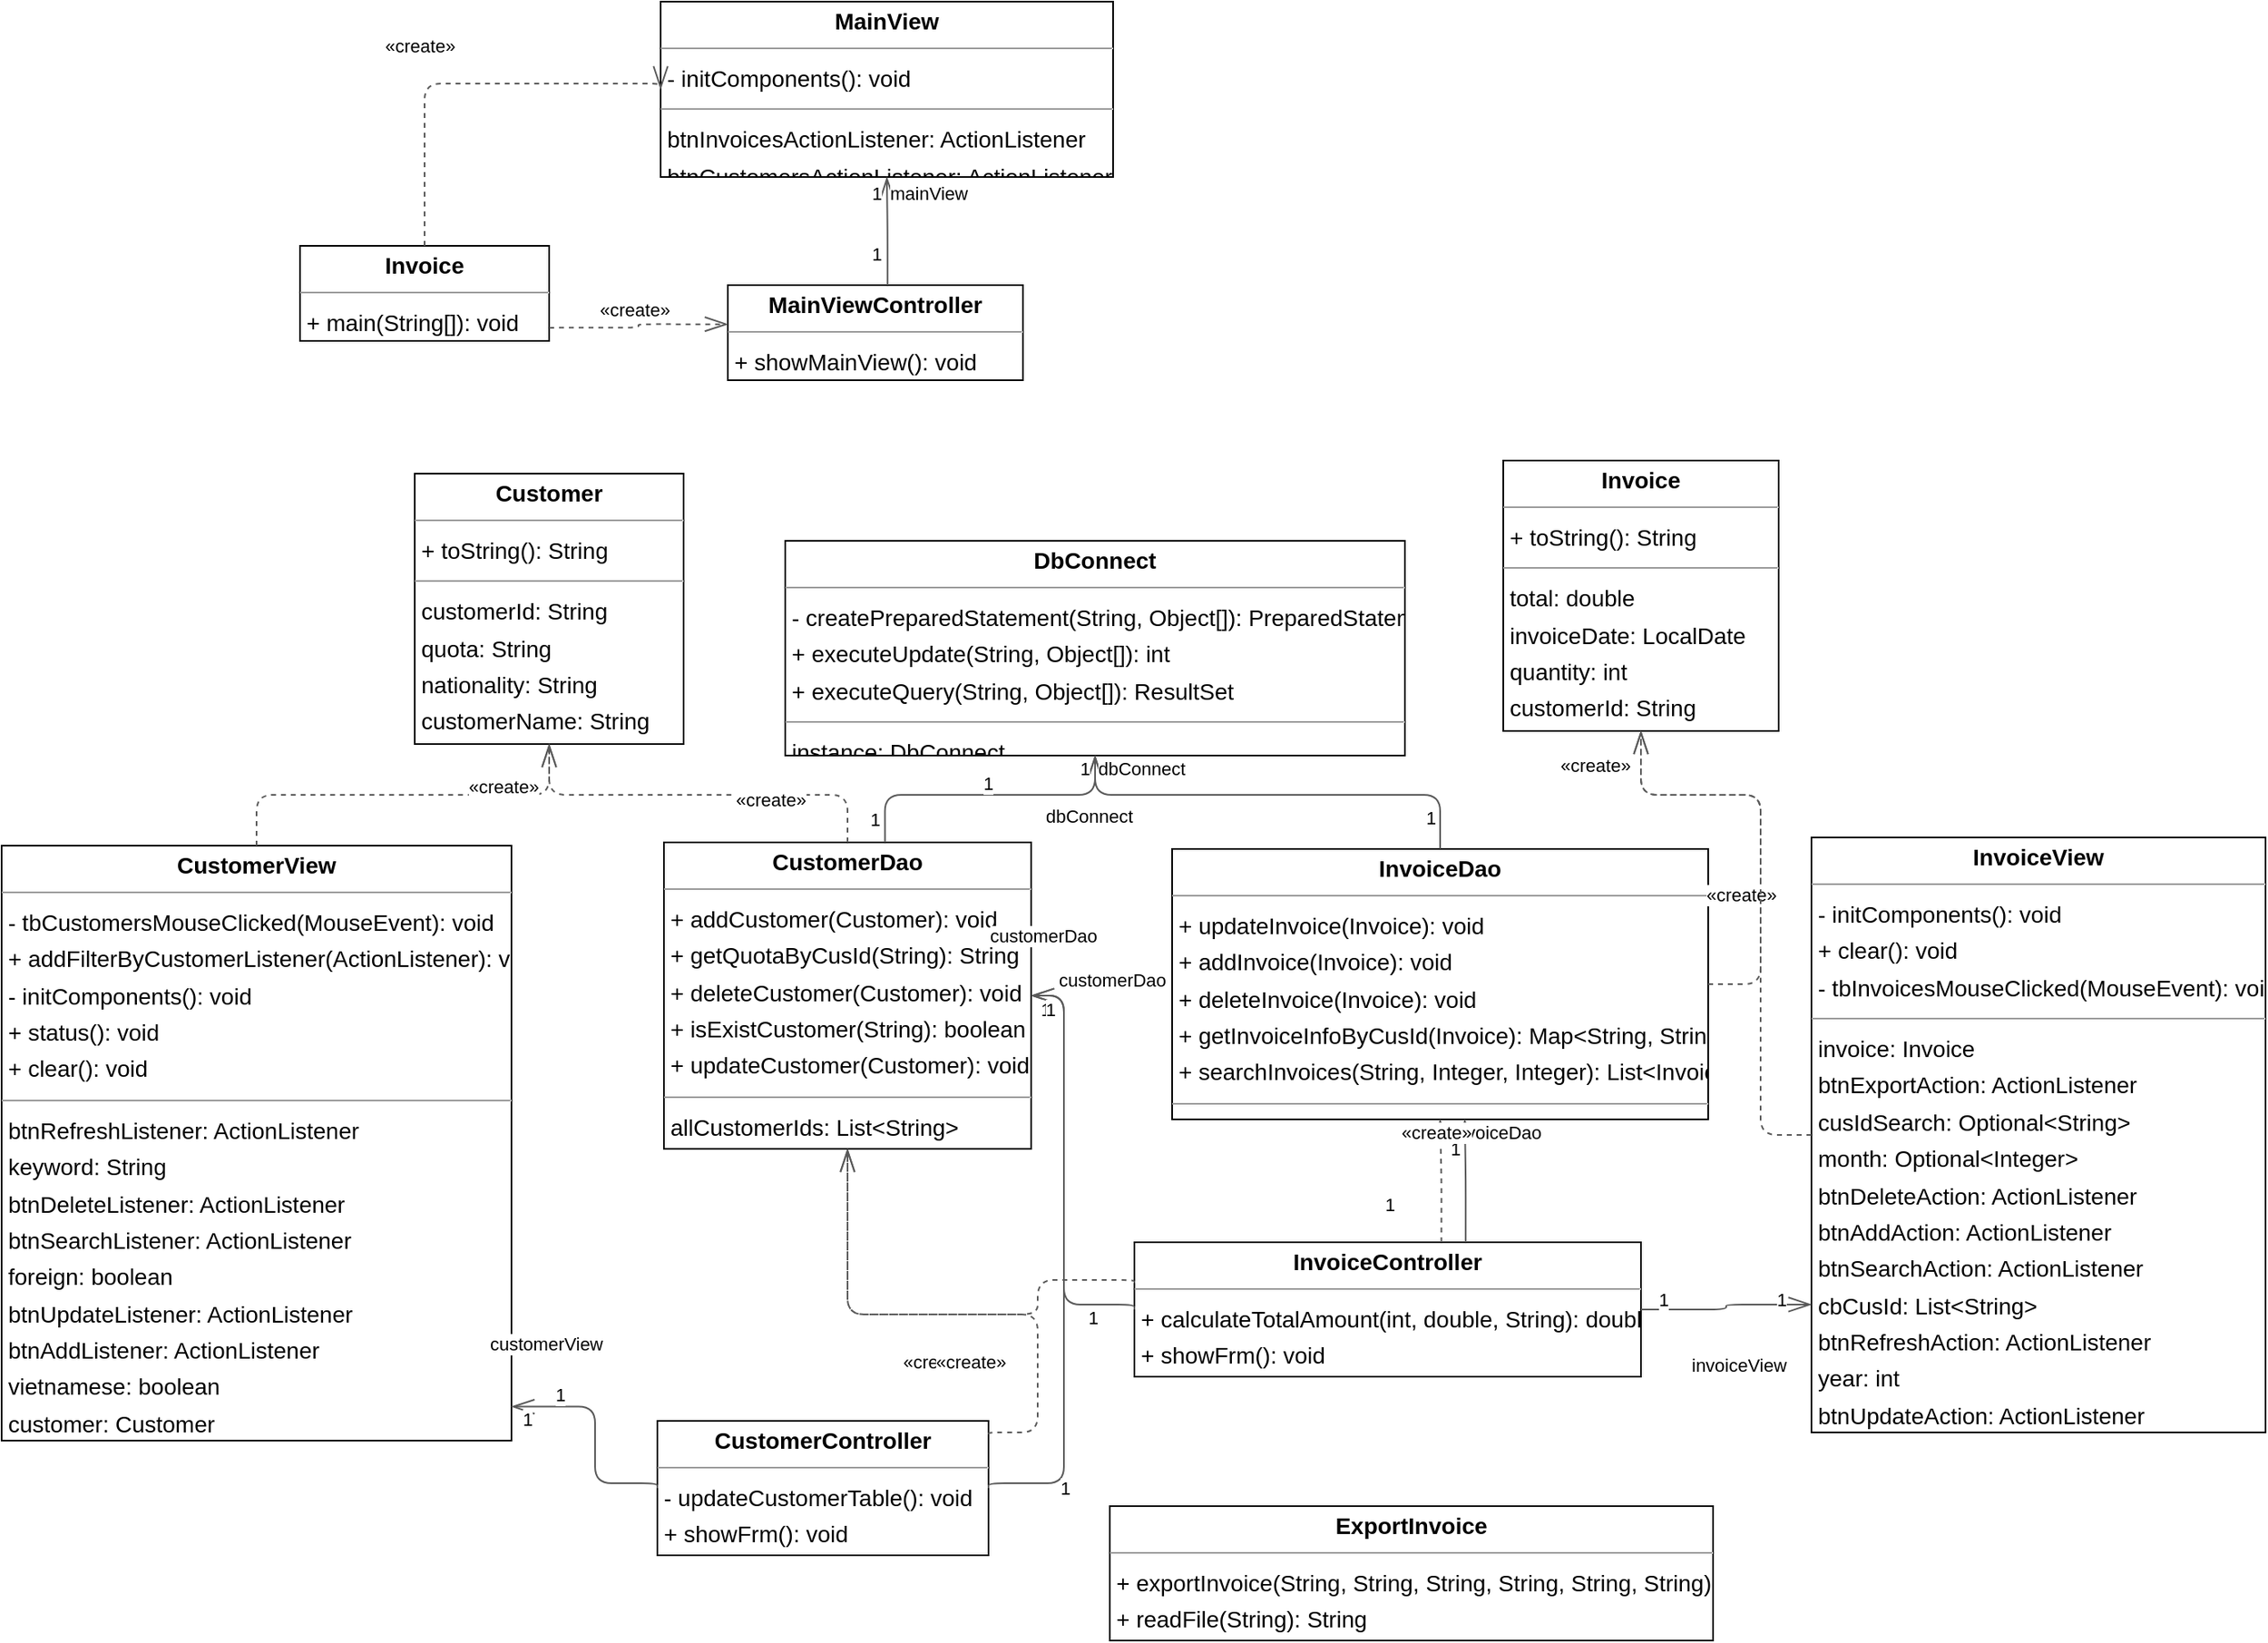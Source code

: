 <mxfile version="24.5.3" type="device" pages="2">
  <diagram name="Trang-1" id="EJ4jkwD5j_Qd8Sf4GzpN">
    <mxGraphModel grid="1" page="1" gridSize="10" guides="1" tooltips="1" connect="1" arrows="1" fold="1" pageScale="1" pageWidth="827" pageHeight="1169" math="0" shadow="0">
      <root>
        <mxCell id="0" />
        <mxCell id="1" parent="0" />
        <mxCell id="aZ6MKQ5KBpP-EvtJQ3uN-1" value="&lt;p style=&quot;margin:0px;margin-top:4px;text-align:center;&quot;&gt;&lt;b&gt;Customer&lt;/b&gt;&lt;/p&gt;&lt;hr size=&quot;1&quot;/&gt;&lt;p style=&quot;margin:0 0 0 4px;line-height:1.6;&quot;&gt;+ toString(): String&lt;/p&gt;&lt;hr size=&quot;1&quot;/&gt;&lt;p style=&quot;margin:0 0 0 4px;line-height:1.6;&quot;&gt; customerId: String&lt;br/&gt; quota: String&lt;br/&gt; nationality: String&lt;br/&gt; customerName: String&lt;br/&gt; customerType: String&lt;/p&gt;" style="verticalAlign=top;align=left;overflow=fill;fontSize=14;fontFamily=Helvetica;html=1;rounded=0;shadow=0;comic=0;labelBackgroundColor=none;strokeWidth=1;" vertex="1" parent="1">
          <mxGeometry x="164" y="273" width="164" height="165" as="geometry" />
        </mxCell>
        <mxCell id="aZ6MKQ5KBpP-EvtJQ3uN-2" value="&lt;p style=&quot;margin:0px;margin-top:4px;text-align:center;&quot;&gt;&lt;b&gt;CustomerController&lt;/b&gt;&lt;/p&gt;&lt;hr size=&quot;1&quot;/&gt;&lt;p style=&quot;margin:0 0 0 4px;line-height:1.6;&quot;&gt;- updateCustomerTable(): void&lt;br/&gt;+ showFrm(): void&lt;/p&gt;" style="verticalAlign=top;align=left;overflow=fill;fontSize=14;fontFamily=Helvetica;html=1;rounded=0;shadow=0;comic=0;labelBackgroundColor=none;strokeWidth=1;" vertex="1" parent="1">
          <mxGeometry x="312" y="851" width="202" height="82" as="geometry" />
        </mxCell>
        <mxCell id="aZ6MKQ5KBpP-EvtJQ3uN-3" value="&lt;p style=&quot;margin:0px;margin-top:4px;text-align:center;&quot;&gt;&lt;b&gt;CustomerDao&lt;/b&gt;&lt;/p&gt;&lt;hr size=&quot;1&quot;/&gt;&lt;p style=&quot;margin:0 0 0 4px;line-height:1.6;&quot;&gt;+ addCustomer(Customer): void&lt;br/&gt;+ getQuotaByCusId(String): String&lt;br/&gt;+ deleteCustomer(Customer): void&lt;br/&gt;+ isExistCustomer(String): boolean&lt;br/&gt;+ updateCustomer(Customer): void&lt;/p&gt;&lt;hr size=&quot;1&quot;/&gt;&lt;p style=&quot;margin:0 0 0 4px;line-height:1.6;&quot;&gt; allCustomerIds: List&amp;lt;String&amp;gt;&lt;br/&gt; allCustomers: List&amp;lt;Customer&amp;gt;&lt;/p&gt;" style="verticalAlign=top;align=left;overflow=fill;fontSize=14;fontFamily=Helvetica;html=1;rounded=0;shadow=0;comic=0;labelBackgroundColor=none;strokeWidth=1;" vertex="1" parent="1">
          <mxGeometry x="316" y="498" width="224" height="187" as="geometry" />
        </mxCell>
        <mxCell id="aZ6MKQ5KBpP-EvtJQ3uN-4" value="&lt;p style=&quot;margin:0px;margin-top:4px;text-align:center;&quot;&gt;&lt;b&gt;CustomerView&lt;/b&gt;&lt;/p&gt;&lt;hr size=&quot;1&quot;/&gt;&lt;p style=&quot;margin:0 0 0 4px;line-height:1.6;&quot;&gt;- tbCustomersMouseClicked(MouseEvent): void&lt;br/&gt;+ addFilterByCustomerListener(ActionListener): void&lt;br/&gt;- initComponents(): void&lt;br/&gt;+ status(): void&lt;br/&gt;+ clear(): void&lt;/p&gt;&lt;hr size=&quot;1&quot;/&gt;&lt;p style=&quot;margin:0 0 0 4px;line-height:1.6;&quot;&gt; btnRefreshListener: ActionListener&lt;br/&gt; keyword: String&lt;br/&gt; btnDeleteListener: ActionListener&lt;br/&gt; btnSearchListener: ActionListener&lt;br/&gt; foreign: boolean&lt;br/&gt; btnUpdateListener: ActionListener&lt;br/&gt; btnAddListener: ActionListener&lt;br/&gt; vietnamese: boolean&lt;br/&gt; customer: Customer&lt;br/&gt; dataToTable: List&amp;lt;Customer&amp;gt;&lt;/p&gt;" style="verticalAlign=top;align=left;overflow=fill;fontSize=14;fontFamily=Helvetica;html=1;rounded=0;shadow=0;comic=0;labelBackgroundColor=none;strokeWidth=1;" vertex="1" parent="1">
          <mxGeometry x="-88" y="500" width="311" height="363" as="geometry" />
        </mxCell>
        <mxCell id="aZ6MKQ5KBpP-EvtJQ3uN-5" value="&lt;p style=&quot;margin:0px;margin-top:4px;text-align:center;&quot;&gt;&lt;b&gt;DbConnect&lt;/b&gt;&lt;/p&gt;&lt;hr size=&quot;1&quot;/&gt;&lt;p style=&quot;margin:0 0 0 4px;line-height:1.6;&quot;&gt;- createPreparedStatement(String, Object[]): PreparedStatement&lt;br/&gt;+ executeUpdate(String, Object[]): int&lt;br/&gt;+ executeQuery(String, Object[]): ResultSet&lt;/p&gt;&lt;hr size=&quot;1&quot;/&gt;&lt;p style=&quot;margin:0 0 0 4px;line-height:1.6;&quot;&gt; instance: DbConnect&lt;/p&gt;" style="verticalAlign=top;align=left;overflow=fill;fontSize=14;fontFamily=Helvetica;html=1;rounded=0;shadow=0;comic=0;labelBackgroundColor=none;strokeWidth=1;" vertex="1" parent="1">
          <mxGeometry x="390" y="314" width="378" height="131" as="geometry" />
        </mxCell>
        <mxCell id="aZ6MKQ5KBpP-EvtJQ3uN-6" value="&lt;p style=&quot;margin:0px;margin-top:4px;text-align:center;&quot;&gt;&lt;b&gt;ExportInvoice&lt;/b&gt;&lt;/p&gt;&lt;hr size=&quot;1&quot;/&gt;&lt;p style=&quot;margin:0 0 0 4px;line-height:1.6;&quot;&gt;+ exportInvoice(String, String, String, String, String, String): void&lt;br/&gt;+ readFile(String): String&lt;/p&gt;" style="verticalAlign=top;align=left;overflow=fill;fontSize=14;fontFamily=Helvetica;html=1;rounded=0;shadow=0;comic=0;labelBackgroundColor=none;strokeWidth=1;" vertex="1" parent="1">
          <mxGeometry x="588" y="903" width="368" height="82" as="geometry" />
        </mxCell>
        <mxCell id="aZ6MKQ5KBpP-EvtJQ3uN-7" value="&lt;p style=&quot;margin:0px;margin-top:4px;text-align:center;&quot;&gt;&lt;b&gt;Invoice&lt;/b&gt;&lt;/p&gt;&lt;hr size=&quot;1&quot;/&gt;&lt;p style=&quot;margin:0 0 0 4px;line-height:1.6;&quot;&gt;+ toString(): String&lt;/p&gt;&lt;hr size=&quot;1&quot;/&gt;&lt;p style=&quot;margin:0 0 0 4px;line-height:1.6;&quot;&gt; total: double&lt;br/&gt; invoiceDate: LocalDate&lt;br/&gt; quantity: int&lt;br/&gt; customerId: String&lt;br/&gt; unitPrice: double&lt;/p&gt;" style="verticalAlign=top;align=left;overflow=fill;fontSize=14;fontFamily=Helvetica;html=1;rounded=0;shadow=0;comic=0;labelBackgroundColor=none;strokeWidth=1;" vertex="1" parent="1">
          <mxGeometry x="828" y="265" width="168" height="165" as="geometry" />
        </mxCell>
        <mxCell id="aZ6MKQ5KBpP-EvtJQ3uN-8" value="&lt;p style=&quot;margin:0px;margin-top:4px;text-align:center;&quot;&gt;&lt;b&gt;Invoice&lt;/b&gt;&lt;/p&gt;&lt;hr size=&quot;1&quot;/&gt;&lt;p style=&quot;margin:0 0 0 4px;line-height:1.6;&quot;&gt;+ main(String[]): void&lt;/p&gt;" style="verticalAlign=top;align=left;overflow=fill;fontSize=14;fontFamily=Helvetica;html=1;rounded=0;shadow=0;comic=0;labelBackgroundColor=none;strokeWidth=1;" vertex="1" parent="1">
          <mxGeometry x="94" y="134" width="152" height="58" as="geometry" />
        </mxCell>
        <mxCell id="aZ6MKQ5KBpP-EvtJQ3uN-9" value="&lt;p style=&quot;margin:0px;margin-top:4px;text-align:center;&quot;&gt;&lt;b&gt;InvoiceController&lt;/b&gt;&lt;/p&gt;&lt;hr size=&quot;1&quot;/&gt;&lt;p style=&quot;margin:0 0 0 4px;line-height:1.6;&quot;&gt;+ calculateTotalAmount(int, double, String): double&lt;br/&gt;+ showFrm(): void&lt;/p&gt;" style="verticalAlign=top;align=left;overflow=fill;fontSize=14;fontFamily=Helvetica;html=1;rounded=0;shadow=0;comic=0;labelBackgroundColor=none;strokeWidth=1;" vertex="1" parent="1">
          <mxGeometry x="603" y="742" width="309" height="82" as="geometry" />
        </mxCell>
        <mxCell id="aZ6MKQ5KBpP-EvtJQ3uN-10" value="&lt;p style=&quot;margin:0px;margin-top:4px;text-align:center;&quot;&gt;&lt;b&gt;InvoiceDao&lt;/b&gt;&lt;/p&gt;&lt;hr size=&quot;1&quot;/&gt;&lt;p style=&quot;margin:0 0 0 4px;line-height:1.6;&quot;&gt;+ updateInvoice(Invoice): void&lt;br/&gt;+ addInvoice(Invoice): void&lt;br/&gt;+ deleteInvoice(Invoice): void&lt;br/&gt;+ getInvoiceInfoByCusId(Invoice): Map&amp;lt;String, String&amp;gt;&lt;br/&gt;+ searchInvoices(String, Integer, Integer): List&amp;lt;Invoice&amp;gt;&lt;/p&gt;&lt;hr size=&quot;1&quot;/&gt;&lt;p style=&quot;margin:0 0 0 4px;line-height:1.6;&quot;&gt; allInvoices: List&amp;lt;Invoice&amp;gt;&lt;/p&gt;" style="verticalAlign=top;align=left;overflow=fill;fontSize=14;fontFamily=Helvetica;html=1;rounded=0;shadow=0;comic=0;labelBackgroundColor=none;strokeWidth=1;" vertex="1" parent="1">
          <mxGeometry x="626" y="502" width="327" height="165" as="geometry" />
        </mxCell>
        <mxCell id="aZ6MKQ5KBpP-EvtJQ3uN-11" value="&lt;p style=&quot;margin:0px;margin-top:4px;text-align:center;&quot;&gt;&lt;b&gt;InvoiceView&lt;/b&gt;&lt;/p&gt;&lt;hr size=&quot;1&quot;/&gt;&lt;p style=&quot;margin:0 0 0 4px;line-height:1.6;&quot;&gt;- initComponents(): void&lt;br/&gt;+ clear(): void&lt;br/&gt;- tbInvoicesMouseClicked(MouseEvent): void&lt;/p&gt;&lt;hr size=&quot;1&quot;/&gt;&lt;p style=&quot;margin:0 0 0 4px;line-height:1.6;&quot;&gt; invoice: Invoice&lt;br/&gt; btnExportAction: ActionListener&lt;br/&gt; cusIdSearch: Optional&amp;lt;String&amp;gt;&lt;br/&gt; month: Optional&amp;lt;Integer&amp;gt;&lt;br/&gt; btnDeleteAction: ActionListener&lt;br/&gt; btnAddAction: ActionListener&lt;br/&gt; btnSearchAction: ActionListener&lt;br/&gt; cbCusId: List&amp;lt;String&amp;gt;&lt;br/&gt; btnRefreshAction: ActionListener&lt;br/&gt; year: int&lt;br/&gt; btnUpdateAction: ActionListener&lt;br/&gt; dataToTable: List&amp;lt;Invoice&amp;gt;&lt;/p&gt;" style="verticalAlign=top;align=left;overflow=fill;fontSize=14;fontFamily=Helvetica;html=1;rounded=0;shadow=0;comic=0;labelBackgroundColor=none;strokeWidth=1;" vertex="1" parent="1">
          <mxGeometry x="1016" y="495" width="277" height="363" as="geometry" />
        </mxCell>
        <mxCell id="aZ6MKQ5KBpP-EvtJQ3uN-12" value="&lt;p style=&quot;margin:0px;margin-top:4px;text-align:center;&quot;&gt;&lt;b&gt;MainView&lt;/b&gt;&lt;/p&gt;&lt;hr size=&quot;1&quot;/&gt;&lt;p style=&quot;margin:0 0 0 4px;line-height:1.6;&quot;&gt;- initComponents(): void&lt;/p&gt;&lt;hr size=&quot;1&quot;/&gt;&lt;p style=&quot;margin:0 0 0 4px;line-height:1.6;&quot;&gt; btnInvoicesActionListener: ActionListener&lt;br/&gt; btnCustomersActionListener: ActionListener&lt;/p&gt;" style="verticalAlign=top;align=left;overflow=fill;fontSize=14;fontFamily=Helvetica;html=1;rounded=0;shadow=0;comic=0;labelBackgroundColor=none;strokeWidth=1;" vertex="1" parent="1">
          <mxGeometry x="314" y="-15" width="276" height="107" as="geometry" />
        </mxCell>
        <mxCell id="aZ6MKQ5KBpP-EvtJQ3uN-13" value="&lt;p style=&quot;margin:0px;margin-top:4px;text-align:center;&quot;&gt;&lt;b&gt;MainViewController&lt;/b&gt;&lt;/p&gt;&lt;hr size=&quot;1&quot;/&gt;&lt;p style=&quot;margin:0 0 0 4px;line-height:1.6;&quot;&gt;+ showMainView(): void&lt;/p&gt;" style="verticalAlign=top;align=left;overflow=fill;fontSize=14;fontFamily=Helvetica;html=1;rounded=0;shadow=0;comic=0;labelBackgroundColor=none;strokeWidth=1;" vertex="1" parent="1">
          <mxGeometry x="355" y="158" width="180" height="58" as="geometry" />
        </mxCell>
        <mxCell id="aZ6MKQ5KBpP-EvtJQ3uN-14" value="" style="html=1;rounded=1;edgeStyle=orthogonalEdgeStyle;dashed=0;startArrow=diamondThinstartSize=12;endArrow=openThin;endSize=12;strokeColor=#595959;exitX=1.000;exitY=0.500;exitDx=0;exitDy=0;entryX=1.000;entryY=0.500;entryDx=0;entryDy=0;" edge="1" parent="1" source="aZ6MKQ5KBpP-EvtJQ3uN-2" target="aZ6MKQ5KBpP-EvtJQ3uN-3">
          <mxGeometry width="50" height="50" relative="1" as="geometry">
            <Array as="points">
              <mxPoint x="560" y="889" />
              <mxPoint x="560" y="592" />
            </Array>
          </mxGeometry>
        </mxCell>
        <mxCell id="aZ6MKQ5KBpP-EvtJQ3uN-15" value="1" style="edgeLabel;resizable=0;html=1;align=left;verticalAlign=top;strokeColor=default;" connectable="0" vertex="1" parent="aZ6MKQ5KBpP-EvtJQ3uN-14">
          <mxGeometry x="556" y="879" as="geometry" />
        </mxCell>
        <mxCell id="aZ6MKQ5KBpP-EvtJQ3uN-16" value="1" style="edgeLabel;resizable=0;html=1;align=left;verticalAlign=top;strokeColor=default;" connectable="0" vertex="1" parent="aZ6MKQ5KBpP-EvtJQ3uN-14">
          <mxGeometry x="544" y="587" as="geometry" />
        </mxCell>
        <mxCell id="aZ6MKQ5KBpP-EvtJQ3uN-17" value="customerDao" style="edgeLabel;resizable=0;html=1;align=left;verticalAlign=top;strokeColor=default;" connectable="0" vertex="1" parent="aZ6MKQ5KBpP-EvtJQ3uN-14">
          <mxGeometry x="513" y="542" as="geometry" />
        </mxCell>
        <mxCell id="aZ6MKQ5KBpP-EvtJQ3uN-18" value="" style="html=1;rounded=1;edgeStyle=orthogonalEdgeStyle;dashed=1;startArrow=none;endArrow=openThin;endSize=12;strokeColor=#595959;exitX=1.000;exitY=0.099;exitDx=0;exitDy=0;entryX=0.500;entryY=1.000;entryDx=0;entryDy=0;" edge="1" parent="1" source="aZ6MKQ5KBpP-EvtJQ3uN-2" target="aZ6MKQ5KBpP-EvtJQ3uN-3">
          <mxGeometry width="50" height="50" relative="1" as="geometry">
            <Array as="points">
              <mxPoint x="544" y="858" />
              <mxPoint x="544" y="786" />
              <mxPoint x="428" y="786" />
            </Array>
          </mxGeometry>
        </mxCell>
        <mxCell id="aZ6MKQ5KBpP-EvtJQ3uN-19" value="«create»" style="edgeLabel;resizable=0;html=1;align=left;verticalAlign=top;strokeColor=default;" connectable="0" vertex="1" parent="aZ6MKQ5KBpP-EvtJQ3uN-18">
          <mxGeometry x="460" y="802" as="geometry" />
        </mxCell>
        <mxCell id="aZ6MKQ5KBpP-EvtJQ3uN-20" value="" style="html=1;rounded=1;edgeStyle=orthogonalEdgeStyle;dashed=0;startArrow=diamondThinstartSize=12;endArrow=openThin;endSize=12;strokeColor=#595959;exitX=0.000;exitY=0.500;exitDx=0;exitDy=0;entryX=1.000;entryY=0.943;entryDx=0;entryDy=0;" edge="1" parent="1" source="aZ6MKQ5KBpP-EvtJQ3uN-2" target="aZ6MKQ5KBpP-EvtJQ3uN-4">
          <mxGeometry width="50" height="50" relative="1" as="geometry">
            <Array as="points">
              <mxPoint x="274" y="889" />
              <mxPoint x="274" y="842" />
            </Array>
          </mxGeometry>
        </mxCell>
        <mxCell id="aZ6MKQ5KBpP-EvtJQ3uN-21" value="1" style="edgeLabel;resizable=0;html=1;align=left;verticalAlign=top;strokeColor=default;" connectable="0" vertex="1" parent="aZ6MKQ5KBpP-EvtJQ3uN-20">
          <mxGeometry x="248" y="822" as="geometry" />
        </mxCell>
        <mxCell id="aZ6MKQ5KBpP-EvtJQ3uN-22" value="1" style="edgeLabel;resizable=0;html=1;align=left;verticalAlign=top;strokeColor=default;" connectable="0" vertex="1" parent="aZ6MKQ5KBpP-EvtJQ3uN-20">
          <mxGeometry x="228" y="837" as="geometry" />
        </mxCell>
        <mxCell id="aZ6MKQ5KBpP-EvtJQ3uN-23" value="customerView" style="edgeLabel;resizable=0;html=1;align=left;verticalAlign=top;strokeColor=default;" connectable="0" vertex="1" parent="aZ6MKQ5KBpP-EvtJQ3uN-20">
          <mxGeometry x="208" y="791" as="geometry" />
        </mxCell>
        <mxCell id="aZ6MKQ5KBpP-EvtJQ3uN-24" value="" style="html=1;rounded=1;edgeStyle=orthogonalEdgeStyle;dashed=1;startArrow=none;endArrow=openThin;endSize=12;strokeColor=#595959;exitX=0.500;exitY=0.000;exitDx=0;exitDy=0;entryX=0.500;entryY=1.000;entryDx=0;entryDy=0;" edge="1" parent="1" source="aZ6MKQ5KBpP-EvtJQ3uN-3" target="aZ6MKQ5KBpP-EvtJQ3uN-1">
          <mxGeometry width="50" height="50" relative="1" as="geometry">
            <Array as="points">
              <mxPoint x="428" y="469" />
              <mxPoint x="246" y="469" />
            </Array>
          </mxGeometry>
        </mxCell>
        <mxCell id="aZ6MKQ5KBpP-EvtJQ3uN-25" value="«create»" style="edgeLabel;resizable=0;html=1;align=left;verticalAlign=top;strokeColor=default;" connectable="0" vertex="1" parent="aZ6MKQ5KBpP-EvtJQ3uN-24">
          <mxGeometry x="358" y="459" as="geometry" />
        </mxCell>
        <mxCell id="aZ6MKQ5KBpP-EvtJQ3uN-26" value="" style="html=1;rounded=1;edgeStyle=orthogonalEdgeStyle;dashed=0;startArrow=diamondThinstartSize=12;endArrow=openThin;endSize=12;strokeColor=#595959;exitX=0.602;exitY=0.000;exitDx=0;exitDy=0;entryX=0.500;entryY=1.000;entryDx=0;entryDy=0;" edge="1" parent="1" source="aZ6MKQ5KBpP-EvtJQ3uN-3" target="aZ6MKQ5KBpP-EvtJQ3uN-5">
          <mxGeometry width="50" height="50" relative="1" as="geometry">
            <Array as="points">
              <mxPoint x="451" y="469" />
              <mxPoint x="579" y="469" />
            </Array>
          </mxGeometry>
        </mxCell>
        <mxCell id="aZ6MKQ5KBpP-EvtJQ3uN-27" value="1" style="edgeLabel;resizable=0;html=1;align=left;verticalAlign=top;strokeColor=default;" connectable="0" vertex="1" parent="aZ6MKQ5KBpP-EvtJQ3uN-26">
          <mxGeometry x="440" y="471" as="geometry" />
        </mxCell>
        <mxCell id="aZ6MKQ5KBpP-EvtJQ3uN-28" value="1" style="edgeLabel;resizable=0;html=1;align=left;verticalAlign=top;strokeColor=default;" connectable="0" vertex="1" parent="aZ6MKQ5KBpP-EvtJQ3uN-26">
          <mxGeometry x="509" y="449" as="geometry" />
        </mxCell>
        <mxCell id="aZ6MKQ5KBpP-EvtJQ3uN-29" value="dbConnect" style="edgeLabel;resizable=0;html=1;align=left;verticalAlign=top;strokeColor=default;" connectable="0" vertex="1" parent="aZ6MKQ5KBpP-EvtJQ3uN-26">
          <mxGeometry x="547" y="469" as="geometry" />
        </mxCell>
        <mxCell id="aZ6MKQ5KBpP-EvtJQ3uN-30" value="" style="html=1;rounded=1;edgeStyle=orthogonalEdgeStyle;dashed=1;startArrow=none;endArrow=openThin;endSize=12;strokeColor=#595959;exitX=0.500;exitY=0.000;exitDx=0;exitDy=0;entryX=0.500;entryY=1.000;entryDx=0;entryDy=0;" edge="1" parent="1" source="aZ6MKQ5KBpP-EvtJQ3uN-4" target="aZ6MKQ5KBpP-EvtJQ3uN-1">
          <mxGeometry width="50" height="50" relative="1" as="geometry">
            <Array as="points">
              <mxPoint x="67" y="469" />
              <mxPoint x="246" y="469" />
            </Array>
          </mxGeometry>
        </mxCell>
        <mxCell id="aZ6MKQ5KBpP-EvtJQ3uN-31" value="«create»" style="edgeLabel;resizable=0;html=1;align=left;verticalAlign=top;strokeColor=default;" connectable="0" vertex="1" parent="aZ6MKQ5KBpP-EvtJQ3uN-30">
          <mxGeometry x="195" y="451" as="geometry" />
        </mxCell>
        <mxCell id="aZ6MKQ5KBpP-EvtJQ3uN-32" value="" style="html=1;rounded=1;edgeStyle=orthogonalEdgeStyle;dashed=1;startArrow=none;endArrow=openThin;endSize=12;strokeColor=#595959;exitX=0.500;exitY=0.001;exitDx=0;exitDy=0;entryX=0.000;entryY=0.500;entryDx=0;entryDy=0;" edge="1" parent="1" source="aZ6MKQ5KBpP-EvtJQ3uN-8" target="aZ6MKQ5KBpP-EvtJQ3uN-12">
          <mxGeometry width="50" height="50" relative="1" as="geometry">
            <Array as="points">
              <mxPoint x="170" y="35" />
            </Array>
          </mxGeometry>
        </mxCell>
        <mxCell id="aZ6MKQ5KBpP-EvtJQ3uN-33" value="«create»" style="edgeLabel;resizable=0;html=1;align=left;verticalAlign=top;strokeColor=default;" connectable="0" vertex="1" parent="aZ6MKQ5KBpP-EvtJQ3uN-32">
          <mxGeometry x="144" y="-1" as="geometry" />
        </mxCell>
        <mxCell id="aZ6MKQ5KBpP-EvtJQ3uN-34" value="" style="html=1;rounded=1;edgeStyle=orthogonalEdgeStyle;dashed=1;startArrow=none;endArrow=openThin;endSize=12;strokeColor=#595959;exitX=1.000;exitY=0.861;exitDx=0;exitDy=0;entryX=0.000;entryY=0.411;entryDx=0;entryDy=0;" edge="1" parent="1" source="aZ6MKQ5KBpP-EvtJQ3uN-8" target="aZ6MKQ5KBpP-EvtJQ3uN-13">
          <mxGeometry width="50" height="50" relative="1" as="geometry">
            <Array as="points" />
          </mxGeometry>
        </mxCell>
        <mxCell id="aZ6MKQ5KBpP-EvtJQ3uN-35" value="«create»" style="edgeLabel;resizable=0;html=1;align=left;verticalAlign=top;strokeColor=default;" connectable="0" vertex="1" parent="aZ6MKQ5KBpP-EvtJQ3uN-34">
          <mxGeometry x="275" y="160" as="geometry" />
        </mxCell>
        <mxCell id="aZ6MKQ5KBpP-EvtJQ3uN-36" value="" style="html=1;rounded=1;edgeStyle=orthogonalEdgeStyle;dashed=0;startArrow=diamondThinstartSize=12;endArrow=openThin;endSize=12;strokeColor=#595959;exitX=0.000;exitY=0.500;exitDx=0;exitDy=0;entryX=1.000;entryY=0.500;entryDx=0;entryDy=0;" edge="1" parent="1" source="aZ6MKQ5KBpP-EvtJQ3uN-9" target="aZ6MKQ5KBpP-EvtJQ3uN-3">
          <mxGeometry width="50" height="50" relative="1" as="geometry">
            <Array as="points">
              <mxPoint x="560" y="780" />
              <mxPoint x="560" y="592" />
            </Array>
          </mxGeometry>
        </mxCell>
        <mxCell id="aZ6MKQ5KBpP-EvtJQ3uN-37" value="1" style="edgeLabel;resizable=0;html=1;align=left;verticalAlign=top;strokeColor=default;" connectable="0" vertex="1" parent="aZ6MKQ5KBpP-EvtJQ3uN-36">
          <mxGeometry x="573" y="775" as="geometry" />
        </mxCell>
        <mxCell id="aZ6MKQ5KBpP-EvtJQ3uN-38" value="1" style="edgeLabel;resizable=0;html=1;align=left;verticalAlign=top;strokeColor=default;" connectable="0" vertex="1" parent="aZ6MKQ5KBpP-EvtJQ3uN-36">
          <mxGeometry x="547" y="587" as="geometry" />
        </mxCell>
        <mxCell id="aZ6MKQ5KBpP-EvtJQ3uN-39" value="customerDao" style="edgeLabel;resizable=0;html=1;align=left;verticalAlign=top;strokeColor=default;" connectable="0" vertex="1" parent="aZ6MKQ5KBpP-EvtJQ3uN-36">
          <mxGeometry x="555" y="569" as="geometry" />
        </mxCell>
        <mxCell id="aZ6MKQ5KBpP-EvtJQ3uN-40" value="" style="html=1;rounded=1;edgeStyle=orthogonalEdgeStyle;dashed=1;startArrow=none;endArrow=openThin;endSize=12;strokeColor=#595959;exitX=0.000;exitY=0.303;exitDx=0;exitDy=0;entryX=0.500;entryY=1.000;entryDx=0;entryDy=0;" edge="1" parent="1" source="aZ6MKQ5KBpP-EvtJQ3uN-9" target="aZ6MKQ5KBpP-EvtJQ3uN-3">
          <mxGeometry width="50" height="50" relative="1" as="geometry">
            <Array as="points">
              <mxPoint x="544" y="765" />
              <mxPoint x="544" y="786" />
              <mxPoint x="428" y="786" />
            </Array>
          </mxGeometry>
        </mxCell>
        <mxCell id="aZ6MKQ5KBpP-EvtJQ3uN-41" value="«create»" style="edgeLabel;resizable=0;html=1;align=left;verticalAlign=top;strokeColor=default;" connectable="0" vertex="1" parent="aZ6MKQ5KBpP-EvtJQ3uN-40">
          <mxGeometry x="480" y="802" as="geometry" />
        </mxCell>
        <mxCell id="aZ6MKQ5KBpP-EvtJQ3uN-42" value="" style="html=1;rounded=1;edgeStyle=orthogonalEdgeStyle;dashed=0;startArrow=diamondThinstartSize=12;endArrow=openThin;endSize=12;strokeColor=#595959;exitX=0.654;exitY=0.000;exitDx=0;exitDy=0;entryX=0.546;entryY=1.000;entryDx=0;entryDy=0;" edge="1" parent="1" source="aZ6MKQ5KBpP-EvtJQ3uN-9" target="aZ6MKQ5KBpP-EvtJQ3uN-10">
          <mxGeometry width="50" height="50" relative="1" as="geometry">
            <Array as="points" />
          </mxGeometry>
        </mxCell>
        <mxCell id="aZ6MKQ5KBpP-EvtJQ3uN-43" value="1" style="edgeLabel;resizable=0;html=1;align=left;verticalAlign=top;strokeColor=default;" connectable="0" vertex="1" parent="aZ6MKQ5KBpP-EvtJQ3uN-42">
          <mxGeometry x="754" y="706" as="geometry" />
        </mxCell>
        <mxCell id="aZ6MKQ5KBpP-EvtJQ3uN-44" value="1" style="edgeLabel;resizable=0;html=1;align=left;verticalAlign=top;strokeColor=default;" connectable="0" vertex="1" parent="aZ6MKQ5KBpP-EvtJQ3uN-42">
          <mxGeometry x="794" y="672" as="geometry" />
        </mxCell>
        <mxCell id="aZ6MKQ5KBpP-EvtJQ3uN-45" value="invoiceDao" style="edgeLabel;resizable=0;html=1;align=left;verticalAlign=top;strokeColor=default;" connectable="0" vertex="1" parent="aZ6MKQ5KBpP-EvtJQ3uN-42">
          <mxGeometry x="795" y="662" as="geometry" />
        </mxCell>
        <mxCell id="aZ6MKQ5KBpP-EvtJQ3uN-46" value="" style="html=1;rounded=1;edgeStyle=orthogonalEdgeStyle;dashed=1;startArrow=none;endArrow=openThin;endSize=12;strokeColor=#595959;exitX=0.606;exitY=0.000;exitDx=0;exitDy=0;entryX=0.500;entryY=1.000;entryDx=0;entryDy=0;" edge="1" parent="1" source="aZ6MKQ5KBpP-EvtJQ3uN-9" target="aZ6MKQ5KBpP-EvtJQ3uN-10">
          <mxGeometry width="50" height="50" relative="1" as="geometry">
            <Array as="points" />
          </mxGeometry>
        </mxCell>
        <mxCell id="aZ6MKQ5KBpP-EvtJQ3uN-47" value="«create»" style="edgeLabel;resizable=0;html=1;align=left;verticalAlign=top;strokeColor=default;" connectable="0" vertex="1" parent="aZ6MKQ5KBpP-EvtJQ3uN-46">
          <mxGeometry x="764" y="662" as="geometry" />
        </mxCell>
        <mxCell id="aZ6MKQ5KBpP-EvtJQ3uN-48" value="" style="html=1;rounded=1;edgeStyle=orthogonalEdgeStyle;dashed=0;startArrow=diamondThinstartSize=12;endArrow=openThin;endSize=12;strokeColor=#595959;exitX=1.000;exitY=0.500;exitDx=0;exitDy=0;entryX=0.000;entryY=0.785;entryDx=0;entryDy=0;" edge="1" parent="1" source="aZ6MKQ5KBpP-EvtJQ3uN-9" target="aZ6MKQ5KBpP-EvtJQ3uN-11">
          <mxGeometry width="50" height="50" relative="1" as="geometry">
            <Array as="points" />
          </mxGeometry>
        </mxCell>
        <mxCell id="aZ6MKQ5KBpP-EvtJQ3uN-49" value="1" style="edgeLabel;resizable=0;html=1;align=left;verticalAlign=top;strokeColor=default;" connectable="0" vertex="1" parent="aZ6MKQ5KBpP-EvtJQ3uN-48">
          <mxGeometry x="921" y="764" as="geometry" />
        </mxCell>
        <mxCell id="aZ6MKQ5KBpP-EvtJQ3uN-50" value="1" style="edgeLabel;resizable=0;html=1;align=left;verticalAlign=top;strokeColor=default;" connectable="0" vertex="1" parent="aZ6MKQ5KBpP-EvtJQ3uN-48">
          <mxGeometry x="993" y="764" as="geometry" />
        </mxCell>
        <mxCell id="aZ6MKQ5KBpP-EvtJQ3uN-51" value="invoiceView" style="edgeLabel;resizable=0;html=1;align=left;verticalAlign=top;strokeColor=default;" connectable="0" vertex="1" parent="aZ6MKQ5KBpP-EvtJQ3uN-48">
          <mxGeometry x="941" y="804" as="geometry" />
        </mxCell>
        <mxCell id="aZ6MKQ5KBpP-EvtJQ3uN-52" value="" style="html=1;rounded=1;edgeStyle=orthogonalEdgeStyle;dashed=0;startArrow=diamondThinstartSize=12;endArrow=openThin;endSize=12;strokeColor=#595959;exitX=0.500;exitY=0.000;exitDx=0;exitDy=0;entryX=0.500;entryY=1.000;entryDx=0;entryDy=0;" edge="1" parent="1" source="aZ6MKQ5KBpP-EvtJQ3uN-10" target="aZ6MKQ5KBpP-EvtJQ3uN-5">
          <mxGeometry width="50" height="50" relative="1" as="geometry">
            <Array as="points">
              <mxPoint x="790" y="469" />
              <mxPoint x="579" y="469" />
            </Array>
          </mxGeometry>
        </mxCell>
        <mxCell id="aZ6MKQ5KBpP-EvtJQ3uN-53" value="1" style="edgeLabel;resizable=0;html=1;align=left;verticalAlign=top;strokeColor=default;" connectable="0" vertex="1" parent="aZ6MKQ5KBpP-EvtJQ3uN-52">
          <mxGeometry x="779" y="470" as="geometry" />
        </mxCell>
        <mxCell id="aZ6MKQ5KBpP-EvtJQ3uN-54" value="1" style="edgeLabel;resizable=0;html=1;align=left;verticalAlign=top;strokeColor=default;" connectable="0" vertex="1" parent="aZ6MKQ5KBpP-EvtJQ3uN-52">
          <mxGeometry x="568" y="440" as="geometry" />
        </mxCell>
        <mxCell id="aZ6MKQ5KBpP-EvtJQ3uN-55" value="dbConnect" style="edgeLabel;resizable=0;html=1;align=left;verticalAlign=top;strokeColor=default;" connectable="0" vertex="1" parent="aZ6MKQ5KBpP-EvtJQ3uN-52">
          <mxGeometry x="579" y="440" as="geometry" />
        </mxCell>
        <mxCell id="aZ6MKQ5KBpP-EvtJQ3uN-56" value="" style="html=1;rounded=1;edgeStyle=orthogonalEdgeStyle;dashed=1;startArrow=none;endArrow=openThin;endSize=12;strokeColor=#595959;exitX=1.000;exitY=0.500;exitDx=0;exitDy=0;entryX=0.500;entryY=1.000;entryDx=0;entryDy=0;" edge="1" parent="1" source="aZ6MKQ5KBpP-EvtJQ3uN-10" target="aZ6MKQ5KBpP-EvtJQ3uN-7">
          <mxGeometry width="50" height="50" relative="1" as="geometry">
            <Array as="points">
              <mxPoint x="985" y="585" />
              <mxPoint x="985" y="469" />
              <mxPoint x="912" y="469" />
            </Array>
          </mxGeometry>
        </mxCell>
        <mxCell id="aZ6MKQ5KBpP-EvtJQ3uN-57" value="«create»" style="edgeLabel;resizable=0;html=1;align=left;verticalAlign=top;strokeColor=default;" connectable="0" vertex="1" parent="aZ6MKQ5KBpP-EvtJQ3uN-56">
          <mxGeometry x="950" y="517" as="geometry" />
        </mxCell>
        <mxCell id="aZ6MKQ5KBpP-EvtJQ3uN-58" value="" style="html=1;rounded=1;edgeStyle=orthogonalEdgeStyle;dashed=1;startArrow=none;endArrow=openThin;endSize=12;strokeColor=#595959;exitX=0.000;exitY=0.500;exitDx=0;exitDy=0;entryX=0.500;entryY=1.000;entryDx=0;entryDy=0;" edge="1" parent="1" source="aZ6MKQ5KBpP-EvtJQ3uN-11" target="aZ6MKQ5KBpP-EvtJQ3uN-7">
          <mxGeometry width="50" height="50" relative="1" as="geometry">
            <Array as="points">
              <mxPoint x="985" y="676" />
              <mxPoint x="985" y="469" />
              <mxPoint x="912" y="469" />
            </Array>
          </mxGeometry>
        </mxCell>
        <mxCell id="aZ6MKQ5KBpP-EvtJQ3uN-59" value="«create»" style="edgeLabel;resizable=0;html=1;align=left;verticalAlign=top;strokeColor=default;" connectable="0" vertex="1" parent="aZ6MKQ5KBpP-EvtJQ3uN-58">
          <mxGeometry x="861" y="438" as="geometry" />
        </mxCell>
        <mxCell id="aZ6MKQ5KBpP-EvtJQ3uN-60" value="" style="html=1;rounded=1;edgeStyle=orthogonalEdgeStyle;dashed=0;startArrow=diamondThinstartSize=12;endArrow=openThin;endSize=12;strokeColor=#595959;exitX=0.541;exitY=0.001;exitDx=0;exitDy=0;entryX=0.500;entryY=1.000;entryDx=0;entryDy=0;" edge="1" parent="1" source="aZ6MKQ5KBpP-EvtJQ3uN-13" target="aZ6MKQ5KBpP-EvtJQ3uN-12">
          <mxGeometry width="50" height="50" relative="1" as="geometry">
            <Array as="points" />
          </mxGeometry>
        </mxCell>
        <mxCell id="aZ6MKQ5KBpP-EvtJQ3uN-61" value="1" style="edgeLabel;resizable=0;html=1;align=left;verticalAlign=top;strokeColor=default;" connectable="0" vertex="1" parent="aZ6MKQ5KBpP-EvtJQ3uN-60">
          <mxGeometry x="441" y="126" as="geometry" />
        </mxCell>
        <mxCell id="aZ6MKQ5KBpP-EvtJQ3uN-62" value="1" style="edgeLabel;resizable=0;html=1;align=left;verticalAlign=top;strokeColor=default;" connectable="0" vertex="1" parent="aZ6MKQ5KBpP-EvtJQ3uN-60">
          <mxGeometry x="441" y="89" as="geometry" />
        </mxCell>
        <mxCell id="aZ6MKQ5KBpP-EvtJQ3uN-63" value="mainView" style="edgeLabel;resizable=0;html=1;align=left;verticalAlign=top;strokeColor=default;" connectable="0" vertex="1" parent="aZ6MKQ5KBpP-EvtJQ3uN-60">
          <mxGeometry x="452" y="89" as="geometry" />
        </mxCell>
      </root>
    </mxGraphModel>
  </diagram>
  <diagram id="TckK5h7HJJ4FeiPvU9F6" name="Trang-2">
    <mxGraphModel dx="1438" dy="2367" grid="1" gridSize="10" guides="1" tooltips="1" connect="1" arrows="1" fold="1" page="1" pageScale="1" pageWidth="827" pageHeight="1169" math="0" shadow="0">
      <root>
        <mxCell id="0" />
        <mxCell id="1" parent="0" />
        <mxCell id="0h0dYbu8LEbuwc612liC-1" value="&lt;p style=&quot;margin:0px;margin-top:4px;text-align:center;&quot;&gt;&lt;b&gt;Customer&lt;/b&gt;&lt;/p&gt;&lt;hr size=&quot;1&quot;/&gt;&lt;p style=&quot;margin:0 0 0 4px;line-height:1.6;&quot;&gt;+ toString(): String&lt;/p&gt;&lt;hr size=&quot;1&quot;/&gt;&lt;p style=&quot;margin:0 0 0 4px;line-height:1.6;&quot;&gt; customerId: String&lt;br/&gt; quota: String&lt;br/&gt; nationality: String&lt;br/&gt; customerName: String&lt;br/&gt; customerType: String&lt;/p&gt;" style="verticalAlign=top;align=left;overflow=fill;fontSize=14;fontFamily=Helvetica;html=1;rounded=0;shadow=0;comic=0;labelBackgroundColor=none;strokeWidth=1;" parent="1" vertex="1">
          <mxGeometry x="670" y="760" width="166" height="200" as="geometry" />
        </mxCell>
        <mxCell id="0h0dYbu8LEbuwc612liC-2" value="&lt;p style=&quot;margin:0px;margin-top:4px;text-align:center;&quot;&gt;&lt;b&gt;CustomerController&lt;/b&gt;&lt;/p&gt;&lt;hr size=&quot;1&quot;/&gt;&lt;p style=&quot;margin:0 0 0 4px;line-height:1.6;&quot;&gt;- updateCustomerTable(): void&lt;br/&gt;+ showFrm(): void&lt;/p&gt;" style="verticalAlign=top;align=left;overflow=fill;fontSize=14;fontFamily=Helvetica;html=1;rounded=0;shadow=0;comic=0;labelBackgroundColor=none;strokeWidth=1;" parent="1" vertex="1">
          <mxGeometry x="1039" y="730" width="202" height="82" as="geometry" />
        </mxCell>
        <mxCell id="0h0dYbu8LEbuwc612liC-3" value="&lt;p style=&quot;margin:0px;margin-top:4px;text-align:center;&quot;&gt;&lt;b&gt;CustomerDao&lt;/b&gt;&lt;/p&gt;&lt;hr size=&quot;1&quot;/&gt;&lt;p style=&quot;margin:0 0 0 4px;line-height:1.6;&quot;&gt;+ addCustomer(Customer): void&lt;br/&gt;+ getQuotaByCusId(String): String&lt;br/&gt;+ deleteCustomer(Customer): void&lt;br/&gt;+ isExistCustomer(String): boolean&lt;br/&gt;+ updateCustomer(Customer): void&lt;/p&gt;&lt;hr size=&quot;1&quot;/&gt;&lt;p style=&quot;margin:0 0 0 4px;line-height:1.6;&quot;&gt; allCustomerIds: List&amp;lt;String&amp;gt;&lt;br/&gt; allCustomers: List&amp;lt;Customer&amp;gt;&lt;/p&gt;" style="verticalAlign=top;align=left;overflow=fill;fontSize=14;fontFamily=Helvetica;html=1;rounded=0;shadow=0;comic=0;labelBackgroundColor=none;strokeWidth=1;" parent="1" vertex="1">
          <mxGeometry x="160" y="10" width="240" height="220" as="geometry" />
        </mxCell>
        <mxCell id="0h0dYbu8LEbuwc612liC-4" value="&lt;p style=&quot;margin:0px;margin-top:4px;text-align:center;&quot;&gt;&lt;b&gt;CustomerView&lt;/b&gt;&lt;/p&gt;&lt;hr size=&quot;1&quot;/&gt;&lt;p style=&quot;margin:0 0 0 4px;line-height:1.6;&quot;&gt;- tbCustomersMouseClicked(MouseEvent): void&lt;br/&gt;+ addFilterByCustomerListener(ActionListener): void&lt;br/&gt;- initComponents(): void&lt;br/&gt;+ status(): void&lt;br/&gt;+ clear(): void&lt;/p&gt;&lt;hr size=&quot;1&quot;/&gt;&lt;p style=&quot;margin:0 0 0 4px;line-height:1.6;&quot;&gt; btnRefreshListener: ActionListener&lt;br/&gt; keyword: String&lt;br/&gt; btnDeleteListener: ActionListener&lt;br/&gt; btnSearchListener: ActionListener&lt;br/&gt; foreign: boolean&lt;br/&gt; btnUpdateListener: ActionListener&lt;br/&gt; btnAddListener: ActionListener&lt;br/&gt; vietnamese: boolean&lt;br/&gt; customer: Customer&lt;br/&gt; dataToTable: List&amp;lt;Customer&amp;gt;&lt;/p&gt;" style="verticalAlign=top;align=left;overflow=fill;fontSize=14;fontFamily=Helvetica;html=1;rounded=0;shadow=0;comic=0;labelBackgroundColor=none;strokeWidth=1;" parent="1" vertex="1">
          <mxGeometry x="980" y="930" width="340" height="400" as="geometry" />
        </mxCell>
        <mxCell id="0h0dYbu8LEbuwc612liC-5" value="&lt;p style=&quot;margin:0px;margin-top:4px;text-align:center;&quot;&gt;&lt;b&gt;DbConnect&lt;/b&gt;&lt;/p&gt;&lt;hr size=&quot;1&quot;/&gt;&lt;p style=&quot;margin:0 0 0 4px;line-height:1.6;&quot;&gt;- createPreparedStatement(String, Object[]): PreparedStatement&lt;br/&gt;+ executeUpdate(String, Object[]): int&lt;br/&gt;+ executeQuery(String, Object[]): ResultSet&lt;/p&gt;&lt;hr size=&quot;1&quot;/&gt;&lt;p style=&quot;margin:0 0 0 4px;line-height:1.6;&quot;&gt; instance: DbConnect&lt;/p&gt;" style="verticalAlign=top;align=left;overflow=fill;fontSize=14;fontFamily=Helvetica;html=1;rounded=0;shadow=0;comic=0;labelBackgroundColor=none;strokeWidth=1;" parent="1" vertex="1">
          <mxGeometry x="648" y="47" width="411" height="146" as="geometry" />
        </mxCell>
        <mxCell id="0h0dYbu8LEbuwc612liC-6" value="&lt;p style=&quot;margin:0px;margin-top:4px;text-align:center;&quot;&gt;&lt;b&gt;ExportInvoice&lt;/b&gt;&lt;/p&gt;&lt;hr size=&quot;1&quot;/&gt;&lt;p style=&quot;margin:0 0 0 4px;line-height:1.6;&quot;&gt;+ exportInvoice(String, String, String, String, String, String): void&lt;br/&gt;+ readFile(String): String&lt;/p&gt;" style="verticalAlign=top;align=left;overflow=fill;fontSize=14;fontFamily=Helvetica;html=1;rounded=0;shadow=0;comic=0;labelBackgroundColor=none;strokeWidth=1;" parent="1" vertex="1">
          <mxGeometry x="40" y="1034" width="420" height="90" as="geometry" />
        </mxCell>
        <mxCell id="0h0dYbu8LEbuwc612liC-7" value="&lt;p style=&quot;margin:0px;margin-top:4px;text-align:center;&quot;&gt;&lt;b&gt;Invoice&lt;/b&gt;&lt;/p&gt;&lt;hr size=&quot;1&quot;/&gt;&lt;p style=&quot;margin:0 0 0 4px;line-height:1.6;&quot;&gt;+ toString(): String&lt;/p&gt;&lt;hr size=&quot;1&quot;/&gt;&lt;p style=&quot;margin:0 0 0 4px;line-height:1.6;&quot;&gt; total: double&lt;br/&gt; invoiceDate: LocalDate&lt;br/&gt; quantity: int&lt;br/&gt; customerId: String&lt;br/&gt; unitPrice: double&lt;/p&gt;" style="verticalAlign=top;align=left;overflow=fill;fontSize=14;fontFamily=Helvetica;html=1;rounded=0;shadow=0;comic=0;labelBackgroundColor=none;strokeWidth=1;" parent="1" vertex="1">
          <mxGeometry x="180.5" y="680" width="167" height="198" as="geometry" />
        </mxCell>
        <mxCell id="0h0dYbu8LEbuwc612liC-8" value="&lt;p style=&quot;margin:0px;margin-top:4px;text-align:center;&quot;&gt;&lt;b&gt;Invoice&lt;/b&gt;&lt;/p&gt;&lt;hr size=&quot;1&quot;/&gt;&lt;p style=&quot;margin:0 0 0 4px;line-height:1.6;&quot;&gt;+ main(String[]): void&lt;/p&gt;" style="verticalAlign=top;align=left;overflow=fill;fontSize=14;fontFamily=Helvetica;html=1;rounded=0;shadow=0;comic=0;labelBackgroundColor=none;strokeWidth=1;" parent="1" vertex="1">
          <mxGeometry x="660" y="1066" width="152" height="58" as="geometry" />
        </mxCell>
        <mxCell id="0h0dYbu8LEbuwc612liC-9" value="&lt;p style=&quot;margin:0px;margin-top:4px;text-align:center;&quot;&gt;&lt;b&gt;InvoiceController&lt;/b&gt;&lt;/p&gt;&lt;hr size=&quot;1&quot;/&gt;&lt;p style=&quot;margin:0 0 0 4px;line-height:1.6;&quot;&gt;+ calculateTotalAmount(int, double, String): double&lt;br/&gt;+ showFrm(): void&lt;/p&gt;" style="verticalAlign=top;align=left;overflow=fill;fontSize=14;fontFamily=Helvetica;html=1;rounded=0;shadow=0;comic=0;labelBackgroundColor=none;strokeWidth=1;" parent="1" vertex="1">
          <mxGeometry x="99" y="520" width="330" height="87" as="geometry" />
        </mxCell>
        <mxCell id="0h0dYbu8LEbuwc612liC-10" value="&lt;p style=&quot;margin:0px;margin-top:4px;text-align:center;&quot;&gt;&lt;b&gt;InvoiceDao&lt;/b&gt;&lt;/p&gt;&lt;hr size=&quot;1&quot;/&gt;&lt;p style=&quot;margin:0 0 0 4px;line-height:1.6;&quot;&gt;+ updateInvoice(Invoice): void&lt;br/&gt;+ addInvoice(Invoice): void&lt;br/&gt;+ deleteInvoice(Invoice): void&lt;br/&gt;+ getInvoiceInfoByCusId(Invoice): Map&amp;lt;String, String&amp;gt;&lt;br/&gt;+ searchInvoices(String, Integer, Integer): List&amp;lt;Invoice&amp;gt;&lt;/p&gt;&lt;hr size=&quot;1&quot;/&gt;&lt;p style=&quot;margin:0 0 0 4px;line-height:1.6;&quot;&gt; allInvoices: List&amp;lt;Invoice&amp;gt;&lt;/p&gt;" style="verticalAlign=top;align=left;overflow=fill;fontSize=14;fontFamily=Helvetica;html=1;rounded=0;shadow=0;comic=0;labelBackgroundColor=none;strokeWidth=1;" parent="1" vertex="1">
          <mxGeometry x="68.5" y="260" width="369" height="200" as="geometry" />
        </mxCell>
        <mxCell id="0h0dYbu8LEbuwc612liC-11" value="&lt;p style=&quot;margin:0px;margin-top:4px;text-align:center;&quot;&gt;&lt;b&gt;InvoiceView&lt;/b&gt;&lt;/p&gt;&lt;hr size=&quot;1&quot;/&gt;&lt;p style=&quot;margin:0 0 0 4px;line-height:1.6;&quot;&gt;- initComponents(): void&lt;br/&gt;+ clear(): void&lt;br/&gt;- tbInvoicesMouseClicked(MouseEvent): void&lt;/p&gt;&lt;hr size=&quot;1&quot;/&gt;&lt;p style=&quot;margin:0 0 0 4px;line-height:1.6;&quot;&gt; invoice: Invoice&lt;br/&gt; btnExportAction: ActionListener&lt;br/&gt; cusIdSearch: Optional&amp;lt;String&amp;gt;&lt;br/&gt; month: Optional&amp;lt;Integer&amp;gt;&lt;br/&gt; btnDeleteAction: ActionListener&lt;br/&gt; btnAddAction: ActionListener&lt;br/&gt; btnSearchAction: ActionListener&lt;br/&gt; cbCusId: List&amp;lt;String&amp;gt;&lt;br/&gt; btnRefreshAction: ActionListener&lt;br/&gt; year: int&lt;br/&gt; btnUpdateAction: ActionListener&lt;br/&gt; dataToTable: List&amp;lt;Invoice&amp;gt;&lt;/p&gt;" style="verticalAlign=top;align=left;overflow=fill;fontSize=14;fontFamily=Helvetica;html=1;rounded=0;shadow=0;comic=0;labelBackgroundColor=none;strokeWidth=1;" parent="1" vertex="1">
          <mxGeometry x="670" y="280" width="300" height="397" as="geometry" />
        </mxCell>
        <mxCell id="0h0dYbu8LEbuwc612liC-12" value="&lt;p style=&quot;margin:0px;margin-top:4px;text-align:center;&quot;&gt;&lt;b&gt;MainView&lt;/b&gt;&lt;/p&gt;&lt;hr size=&quot;1&quot;/&gt;&lt;p style=&quot;margin:0 0 0 4px;line-height:1.6;&quot;&gt;- initComponents(): void&lt;/p&gt;&lt;hr size=&quot;1&quot;/&gt;&lt;p style=&quot;margin:0 0 0 4px;line-height:1.6;&quot;&gt; btnInvoicesActionListener: ActionListener&lt;br/&gt; btnCustomersActionListener: ActionListener&lt;/p&gt;" style="verticalAlign=top;align=left;overflow=fill;fontSize=14;fontFamily=Helvetica;html=1;rounded=0;shadow=0;comic=0;labelBackgroundColor=none;strokeWidth=1;" parent="1" vertex="1">
          <mxGeometry x="630" y="-160" width="280" height="130" as="geometry" />
        </mxCell>
        <mxCell id="0h0dYbu8LEbuwc612liC-13" value="&lt;p style=&quot;margin:0px;margin-top:4px;text-align:center;&quot;&gt;&lt;b&gt;MainViewController&lt;/b&gt;&lt;/p&gt;&lt;hr size=&quot;1&quot;/&gt;&lt;p style=&quot;margin:0 0 0 4px;line-height:1.6;&quot;&gt;+ showMainView(): void&lt;/p&gt;" style="verticalAlign=top;align=left;overflow=fill;fontSize=14;fontFamily=Helvetica;html=1;rounded=0;shadow=0;comic=0;labelBackgroundColor=none;strokeWidth=1;" parent="1" vertex="1">
          <mxGeometry x="210" y="-128.25" width="176" height="66.5" as="geometry" />
        </mxCell>
        <mxCell id="0h0dYbu8LEbuwc612liC-67" value="" style="endArrow=open;endFill=1;endSize=12;html=1;rounded=0;" parent="1" source="0h0dYbu8LEbuwc612liC-13" target="0h0dYbu8LEbuwc612liC-12" edge="1">
          <mxGeometry width="160" relative="1" as="geometry">
            <mxPoint x="499" y="151.75" as="sourcePoint" />
            <mxPoint x="853" y="53.75" as="targetPoint" />
          </mxGeometry>
        </mxCell>
        <mxCell id="0h0dYbu8LEbuwc612liC-70" value="" style="endArrow=open;endFill=1;endSize=12;html=1;rounded=0;" parent="1" source="0h0dYbu8LEbuwc612liC-2" target="0h0dYbu8LEbuwc612liC-4" edge="1">
          <mxGeometry width="160" relative="1" as="geometry">
            <mxPoint x="546" y="432.5" as="sourcePoint" />
            <mxPoint x="1270" y="1090" as="targetPoint" />
          </mxGeometry>
        </mxCell>
        <mxCell id="0h0dYbu8LEbuwc612liC-71" value="" style="endArrow=diamondThin;endFill=0;endSize=24;html=1;rounded=0;" parent="1" source="0h0dYbu8LEbuwc612liC-1" target="0h0dYbu8LEbuwc612liC-4" edge="1">
          <mxGeometry width="160" relative="1" as="geometry">
            <mxPoint x="35" y="962.5" as="sourcePoint" />
            <mxPoint x="185" y="912.5" as="targetPoint" />
          </mxGeometry>
        </mxCell>
        <mxCell id="0h0dYbu8LEbuwc612liC-72" value="" style="endArrow=diamondThin;endFill=0;endSize=24;html=1;rounded=0;" parent="1" source="0h0dYbu8LEbuwc612liC-7" target="0h0dYbu8LEbuwc612liC-11" edge="1">
          <mxGeometry width="160" relative="1" as="geometry">
            <mxPoint x="1095" y="522.5" as="sourcePoint" />
            <mxPoint x="1255" y="522.5" as="targetPoint" />
          </mxGeometry>
        </mxCell>
        <mxCell id="0h0dYbu8LEbuwc612liC-77" value="Use" style="endArrow=open;endSize=12;dashed=1;html=1;rounded=0;" parent="1" source="0h0dYbu8LEbuwc612liC-6" target="0h0dYbu8LEbuwc612liC-1" edge="1">
          <mxGeometry width="160" relative="1" as="geometry">
            <mxPoint x="585" y="100.88" as="sourcePoint" />
            <mxPoint x="355" y="252.5" as="targetPoint" />
          </mxGeometry>
        </mxCell>
        <mxCell id="0h0dYbu8LEbuwc612liC-80" value="Use" style="endArrow=open;endSize=12;dashed=1;html=1;rounded=0;" parent="1" source="0h0dYbu8LEbuwc612liC-6" target="0h0dYbu8LEbuwc612liC-8" edge="1">
          <mxGeometry width="160" relative="1" as="geometry">
            <mxPoint x="585" y="100.88" as="sourcePoint" />
            <mxPoint x="355" y="252.5" as="targetPoint" />
          </mxGeometry>
        </mxCell>
        <mxCell id="f_r9_yVbabtMaQzS0u0_-1" value="" style="endArrow=diamondThin;endFill=0;endSize=24;html=1;rounded=0;" edge="1" parent="1" source="0h0dYbu8LEbuwc612liC-5" target="0h0dYbu8LEbuwc612liC-3">
          <mxGeometry width="160" relative="1" as="geometry">
            <mxPoint x="570" y="220" as="sourcePoint" />
            <mxPoint x="730" y="220" as="targetPoint" />
          </mxGeometry>
        </mxCell>
        <mxCell id="f_r9_yVbabtMaQzS0u0_-2" value="" style="endArrow=diamondThin;endFill=0;endSize=24;html=1;rounded=0;" edge="1" parent="1" source="0h0dYbu8LEbuwc612liC-5" target="0h0dYbu8LEbuwc612liC-10">
          <mxGeometry width="160" relative="1" as="geometry">
            <mxPoint x="570" y="220" as="sourcePoint" />
            <mxPoint x="730" y="220" as="targetPoint" />
          </mxGeometry>
        </mxCell>
        <mxCell id="f_r9_yVbabtMaQzS0u0_-3" value="" style="endArrow=open;endFill=1;endSize=12;html=1;rounded=0;" edge="1" parent="1" source="0h0dYbu8LEbuwc612liC-9" target="0h0dYbu8LEbuwc612liC-11">
          <mxGeometry width="160" relative="1" as="geometry">
            <mxPoint x="546" y="432.5" as="sourcePoint" />
            <mxPoint x="1270" y="1090" as="targetPoint" />
          </mxGeometry>
        </mxCell>
        <mxCell id="oYAcjUgjzKeOrk5egshx-1" value="Use" style="endArrow=open;endSize=12;dashed=1;html=1;rounded=0;" edge="1" parent="1" source="0h0dYbu8LEbuwc612liC-6" target="0h0dYbu8LEbuwc612liC-7">
          <mxGeometry width="160" relative="1" as="geometry">
            <mxPoint x="585" y="100.88" as="sourcePoint" />
            <mxPoint x="355" y="252.5" as="targetPoint" />
          </mxGeometry>
        </mxCell>
      </root>
    </mxGraphModel>
  </diagram>
</mxfile>
